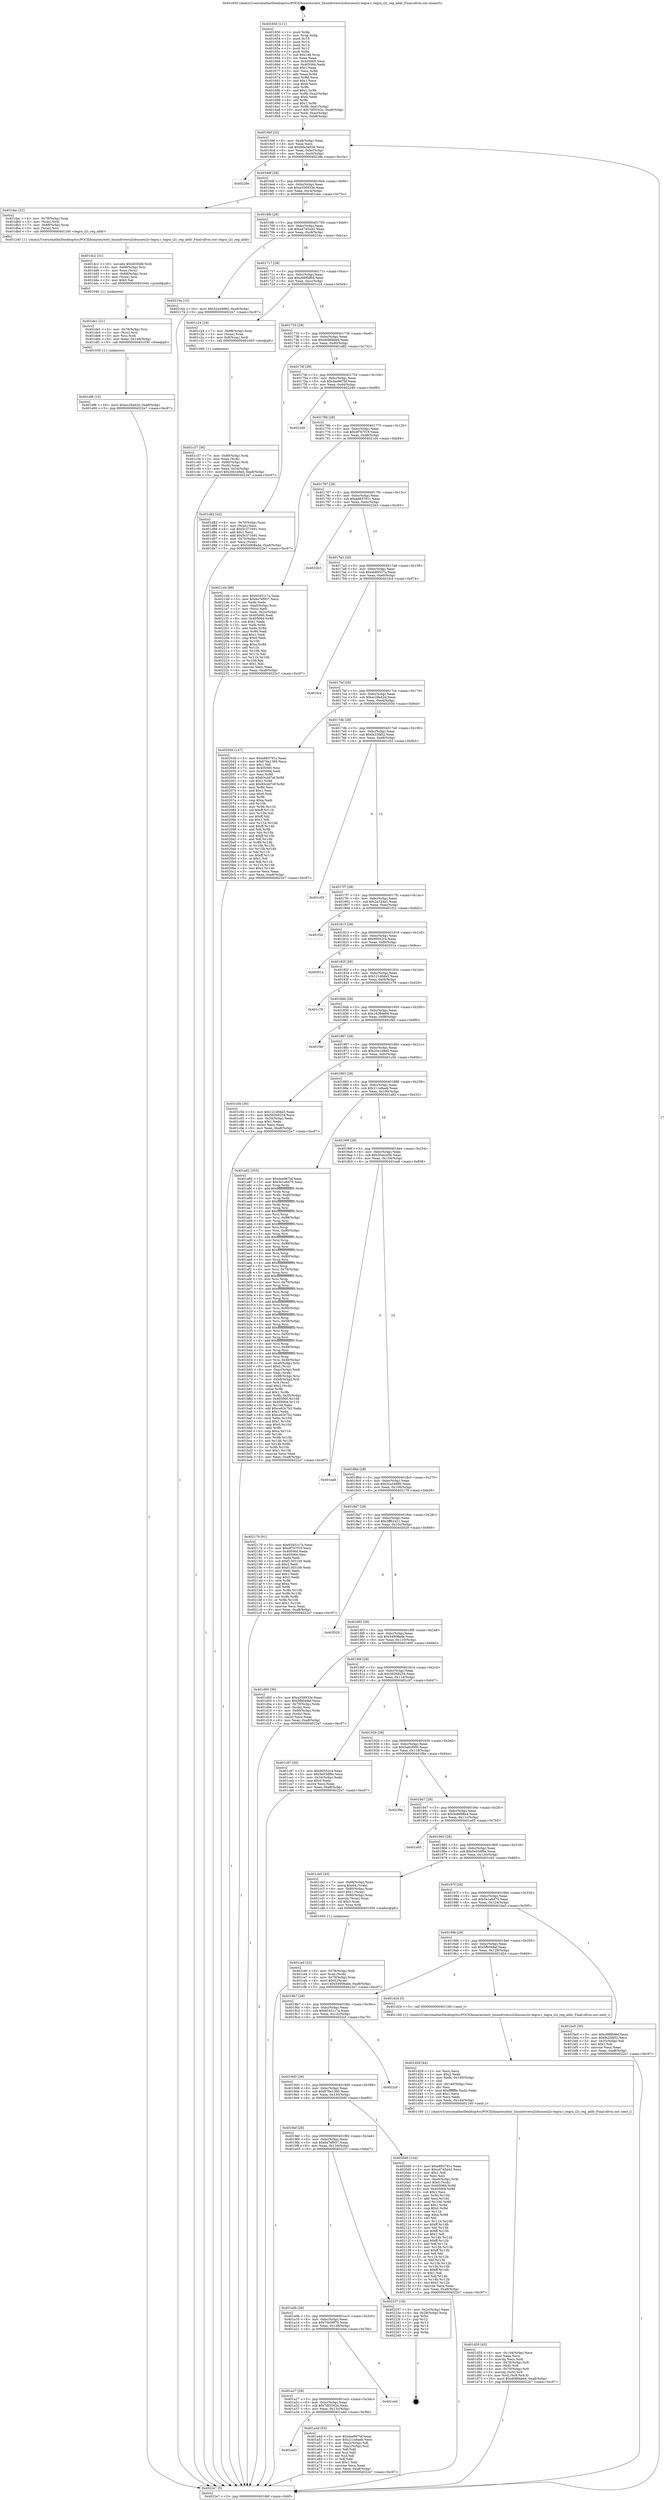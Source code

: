 digraph "0x401650" {
  label = "0x401650 (/mnt/c/Users/mathe/Desktop/tcc/POCII/binaries/extr_linuxdriversi2cbussesi2c-tegra.c_tegra_i2c_reg_addr_Final-ollvm.out::main(0))"
  labelloc = "t"
  node[shape=record]

  Entry [label="",width=0.3,height=0.3,shape=circle,fillcolor=black,style=filled]
  "0x4016bf" [label="{
     0x4016bf [32]\l
     | [instrs]\l
     &nbsp;&nbsp;0x4016bf \<+6\>: mov -0xa8(%rbp),%eax\l
     &nbsp;&nbsp;0x4016c5 \<+2\>: mov %eax,%ecx\l
     &nbsp;&nbsp;0x4016c7 \<+6\>: sub $0x9da3a026,%ecx\l
     &nbsp;&nbsp;0x4016cd \<+6\>: mov %eax,-0xbc(%rbp)\l
     &nbsp;&nbsp;0x4016d3 \<+6\>: mov %ecx,-0xc0(%rbp)\l
     &nbsp;&nbsp;0x4016d9 \<+6\>: je 000000000040228e \<main+0xc3e\>\l
  }"]
  "0x40228e" [label="{
     0x40228e\l
  }", style=dashed]
  "0x4016df" [label="{
     0x4016df [28]\l
     | [instrs]\l
     &nbsp;&nbsp;0x4016df \<+5\>: jmp 00000000004016e4 \<main+0x94\>\l
     &nbsp;&nbsp;0x4016e4 \<+6\>: mov -0xbc(%rbp),%eax\l
     &nbsp;&nbsp;0x4016ea \<+5\>: sub $0xa356933e,%eax\l
     &nbsp;&nbsp;0x4016ef \<+6\>: mov %eax,-0xc4(%rbp)\l
     &nbsp;&nbsp;0x4016f5 \<+6\>: je 0000000000401dac \<main+0x75c\>\l
  }"]
  Exit [label="",width=0.3,height=0.3,shape=circle,fillcolor=black,style=filled,peripheries=2]
  "0x401dac" [label="{
     0x401dac [22]\l
     | [instrs]\l
     &nbsp;&nbsp;0x401dac \<+4\>: mov -0x78(%rbp),%rax\l
     &nbsp;&nbsp;0x401db0 \<+3\>: mov (%rax),%rdi\l
     &nbsp;&nbsp;0x401db3 \<+7\>: mov -0x88(%rbp),%rax\l
     &nbsp;&nbsp;0x401dba \<+3\>: mov (%rax),%rsi\l
     &nbsp;&nbsp;0x401dbd \<+5\>: call 0000000000401240 \<tegra_i2c_reg_addr\>\l
     | [calls]\l
     &nbsp;&nbsp;0x401240 \{1\} (/mnt/c/Users/mathe/Desktop/tcc/POCII/binaries/extr_linuxdriversi2cbussesi2c-tegra.c_tegra_i2c_reg_addr_Final-ollvm.out::tegra_i2c_reg_addr)\l
  }"]
  "0x4016fb" [label="{
     0x4016fb [28]\l
     | [instrs]\l
     &nbsp;&nbsp;0x4016fb \<+5\>: jmp 0000000000401700 \<main+0xb0\>\l
     &nbsp;&nbsp;0x401700 \<+6\>: mov -0xbc(%rbp),%eax\l
     &nbsp;&nbsp;0x401706 \<+5\>: sub $0xa4745a42,%eax\l
     &nbsp;&nbsp;0x40170b \<+6\>: mov %eax,-0xc8(%rbp)\l
     &nbsp;&nbsp;0x401711 \<+6\>: je 000000000040216a \<main+0xb1a\>\l
  }"]
  "0x401df6" [label="{
     0x401df6 [15]\l
     | [instrs]\l
     &nbsp;&nbsp;0x401df6 \<+10\>: movl $0xec29a42d,-0xa8(%rbp)\l
     &nbsp;&nbsp;0x401e00 \<+5\>: jmp 00000000004022e7 \<main+0xc97\>\l
  }"]
  "0x40216a" [label="{
     0x40216a [15]\l
     | [instrs]\l
     &nbsp;&nbsp;0x40216a \<+10\>: movl $0x32a34880,-0xa8(%rbp)\l
     &nbsp;&nbsp;0x402174 \<+5\>: jmp 00000000004022e7 \<main+0xc97\>\l
  }"]
  "0x401717" [label="{
     0x401717 [28]\l
     | [instrs]\l
     &nbsp;&nbsp;0x401717 \<+5\>: jmp 000000000040171c \<main+0xcc\>\l
     &nbsp;&nbsp;0x40171c \<+6\>: mov -0xbc(%rbp),%eax\l
     &nbsp;&nbsp;0x401722 \<+5\>: sub $0xc68f0d6d,%eax\l
     &nbsp;&nbsp;0x401727 \<+6\>: mov %eax,-0xcc(%rbp)\l
     &nbsp;&nbsp;0x40172d \<+6\>: je 0000000000401c24 \<main+0x5d4\>\l
  }"]
  "0x401de1" [label="{
     0x401de1 [21]\l
     | [instrs]\l
     &nbsp;&nbsp;0x401de1 \<+4\>: mov -0x78(%rbp),%rsi\l
     &nbsp;&nbsp;0x401de5 \<+3\>: mov (%rsi),%rsi\l
     &nbsp;&nbsp;0x401de8 \<+3\>: mov %rsi,%rdi\l
     &nbsp;&nbsp;0x401deb \<+6\>: mov %eax,-0x148(%rbp)\l
     &nbsp;&nbsp;0x401df1 \<+5\>: call 0000000000401030 \<free@plt\>\l
     | [calls]\l
     &nbsp;&nbsp;0x401030 \{1\} (unknown)\l
  }"]
  "0x401c24" [label="{
     0x401c24 [19]\l
     | [instrs]\l
     &nbsp;&nbsp;0x401c24 \<+7\>: mov -0x98(%rbp),%rax\l
     &nbsp;&nbsp;0x401c2b \<+3\>: mov (%rax),%rax\l
     &nbsp;&nbsp;0x401c2e \<+4\>: mov 0x8(%rax),%rdi\l
     &nbsp;&nbsp;0x401c32 \<+5\>: call 0000000000401060 \<atoi@plt\>\l
     | [calls]\l
     &nbsp;&nbsp;0x401060 \{1\} (unknown)\l
  }"]
  "0x401733" [label="{
     0x401733 [28]\l
     | [instrs]\l
     &nbsp;&nbsp;0x401733 \<+5\>: jmp 0000000000401738 \<main+0xe8\>\l
     &nbsp;&nbsp;0x401738 \<+6\>: mov -0xbc(%rbp),%eax\l
     &nbsp;&nbsp;0x40173e \<+5\>: sub $0xd086bbb4,%eax\l
     &nbsp;&nbsp;0x401743 \<+6\>: mov %eax,-0xd0(%rbp)\l
     &nbsp;&nbsp;0x401749 \<+6\>: je 0000000000401d82 \<main+0x732\>\l
  }"]
  "0x401dc2" [label="{
     0x401dc2 [31]\l
     | [instrs]\l
     &nbsp;&nbsp;0x401dc2 \<+10\>: movabs $0x4030d6,%rdi\l
     &nbsp;&nbsp;0x401dcc \<+4\>: mov -0x68(%rbp),%rsi\l
     &nbsp;&nbsp;0x401dd0 \<+3\>: mov %rax,(%rsi)\l
     &nbsp;&nbsp;0x401dd3 \<+4\>: mov -0x68(%rbp),%rax\l
     &nbsp;&nbsp;0x401dd7 \<+3\>: mov (%rax),%rsi\l
     &nbsp;&nbsp;0x401dda \<+2\>: mov $0x0,%al\l
     &nbsp;&nbsp;0x401ddc \<+5\>: call 0000000000401040 \<printf@plt\>\l
     | [calls]\l
     &nbsp;&nbsp;0x401040 \{1\} (unknown)\l
  }"]
  "0x401d82" [label="{
     0x401d82 [42]\l
     | [instrs]\l
     &nbsp;&nbsp;0x401d82 \<+4\>: mov -0x70(%rbp),%rax\l
     &nbsp;&nbsp;0x401d86 \<+2\>: mov (%rax),%ecx\l
     &nbsp;&nbsp;0x401d88 \<+6\>: sub $0x5c371691,%ecx\l
     &nbsp;&nbsp;0x401d8e \<+3\>: add $0x1,%ecx\l
     &nbsp;&nbsp;0x401d91 \<+6\>: add $0x5c371691,%ecx\l
     &nbsp;&nbsp;0x401d97 \<+4\>: mov -0x70(%rbp),%rax\l
     &nbsp;&nbsp;0x401d9b \<+2\>: mov %ecx,(%rax)\l
     &nbsp;&nbsp;0x401d9d \<+10\>: movl $0x54908ade,-0xa8(%rbp)\l
     &nbsp;&nbsp;0x401da7 \<+5\>: jmp 00000000004022e7 \<main+0xc97\>\l
  }"]
  "0x40174f" [label="{
     0x40174f [28]\l
     | [instrs]\l
     &nbsp;&nbsp;0x40174f \<+5\>: jmp 0000000000401754 \<main+0x104\>\l
     &nbsp;&nbsp;0x401754 \<+6\>: mov -0xbc(%rbp),%eax\l
     &nbsp;&nbsp;0x40175a \<+5\>: sub $0xdae967bf,%eax\l
     &nbsp;&nbsp;0x40175f \<+6\>: mov %eax,-0xd4(%rbp)\l
     &nbsp;&nbsp;0x401765 \<+6\>: je 0000000000402249 \<main+0xbf9\>\l
  }"]
  "0x401d55" [label="{
     0x401d55 [45]\l
     | [instrs]\l
     &nbsp;&nbsp;0x401d55 \<+6\>: mov -0x144(%rbp),%ecx\l
     &nbsp;&nbsp;0x401d5b \<+3\>: imul %eax,%ecx\l
     &nbsp;&nbsp;0x401d5e \<+3\>: movslq %ecx,%rdi\l
     &nbsp;&nbsp;0x401d61 \<+4\>: mov -0x78(%rbp),%r8\l
     &nbsp;&nbsp;0x401d65 \<+3\>: mov (%r8),%r8\l
     &nbsp;&nbsp;0x401d68 \<+4\>: mov -0x70(%rbp),%r9\l
     &nbsp;&nbsp;0x401d6c \<+3\>: movslq (%r9),%r9\l
     &nbsp;&nbsp;0x401d6f \<+4\>: mov %rdi,(%r8,%r9,8)\l
     &nbsp;&nbsp;0x401d73 \<+10\>: movl $0xd086bbb4,-0xa8(%rbp)\l
     &nbsp;&nbsp;0x401d7d \<+5\>: jmp 00000000004022e7 \<main+0xc97\>\l
  }"]
  "0x402249" [label="{
     0x402249\l
  }", style=dashed]
  "0x40176b" [label="{
     0x40176b [28]\l
     | [instrs]\l
     &nbsp;&nbsp;0x40176b \<+5\>: jmp 0000000000401770 \<main+0x120\>\l
     &nbsp;&nbsp;0x401770 \<+6\>: mov -0xbc(%rbp),%eax\l
     &nbsp;&nbsp;0x401776 \<+5\>: sub $0xdf7b7f19,%eax\l
     &nbsp;&nbsp;0x40177b \<+6\>: mov %eax,-0xd8(%rbp)\l
     &nbsp;&nbsp;0x401781 \<+6\>: je 00000000004021d4 \<main+0xb84\>\l
  }"]
  "0x401d29" [label="{
     0x401d29 [44]\l
     | [instrs]\l
     &nbsp;&nbsp;0x401d29 \<+2\>: xor %ecx,%ecx\l
     &nbsp;&nbsp;0x401d2b \<+5\>: mov $0x2,%edx\l
     &nbsp;&nbsp;0x401d30 \<+6\>: mov %edx,-0x140(%rbp)\l
     &nbsp;&nbsp;0x401d36 \<+1\>: cltd\l
     &nbsp;&nbsp;0x401d37 \<+6\>: mov -0x140(%rbp),%esi\l
     &nbsp;&nbsp;0x401d3d \<+2\>: idiv %esi\l
     &nbsp;&nbsp;0x401d3f \<+6\>: imul $0xfffffffe,%edx,%edx\l
     &nbsp;&nbsp;0x401d45 \<+3\>: sub $0x1,%ecx\l
     &nbsp;&nbsp;0x401d48 \<+2\>: sub %ecx,%edx\l
     &nbsp;&nbsp;0x401d4a \<+6\>: mov %edx,-0x144(%rbp)\l
     &nbsp;&nbsp;0x401d50 \<+5\>: call 0000000000401160 \<next_i\>\l
     | [calls]\l
     &nbsp;&nbsp;0x401160 \{1\} (/mnt/c/Users/mathe/Desktop/tcc/POCII/binaries/extr_linuxdriversi2cbussesi2c-tegra.c_tegra_i2c_reg_addr_Final-ollvm.out::next_i)\l
  }"]
  "0x4021d4" [label="{
     0x4021d4 [99]\l
     | [instrs]\l
     &nbsp;&nbsp;0x4021d4 \<+5\>: mov $0x65451c7a,%eax\l
     &nbsp;&nbsp;0x4021d9 \<+5\>: mov $0x6a7ef937,%ecx\l
     &nbsp;&nbsp;0x4021de \<+2\>: xor %edx,%edx\l
     &nbsp;&nbsp;0x4021e0 \<+7\>: mov -0xa0(%rbp),%rsi\l
     &nbsp;&nbsp;0x4021e7 \<+2\>: mov (%rsi),%edi\l
     &nbsp;&nbsp;0x4021e9 \<+3\>: mov %edi,-0x2c(%rbp)\l
     &nbsp;&nbsp;0x4021ec \<+7\>: mov 0x405060,%edi\l
     &nbsp;&nbsp;0x4021f3 \<+8\>: mov 0x405064,%r8d\l
     &nbsp;&nbsp;0x4021fb \<+3\>: sub $0x1,%edx\l
     &nbsp;&nbsp;0x4021fe \<+3\>: mov %edi,%r9d\l
     &nbsp;&nbsp;0x402201 \<+3\>: add %edx,%r9d\l
     &nbsp;&nbsp;0x402204 \<+4\>: imul %r9d,%edi\l
     &nbsp;&nbsp;0x402208 \<+3\>: and $0x1,%edi\l
     &nbsp;&nbsp;0x40220b \<+3\>: cmp $0x0,%edi\l
     &nbsp;&nbsp;0x40220e \<+4\>: sete %r10b\l
     &nbsp;&nbsp;0x402212 \<+4\>: cmp $0xa,%r8d\l
     &nbsp;&nbsp;0x402216 \<+4\>: setl %r11b\l
     &nbsp;&nbsp;0x40221a \<+3\>: mov %r10b,%bl\l
     &nbsp;&nbsp;0x40221d \<+3\>: and %r11b,%bl\l
     &nbsp;&nbsp;0x402220 \<+3\>: xor %r11b,%r10b\l
     &nbsp;&nbsp;0x402223 \<+3\>: or %r10b,%bl\l
     &nbsp;&nbsp;0x402226 \<+3\>: test $0x1,%bl\l
     &nbsp;&nbsp;0x402229 \<+3\>: cmovne %ecx,%eax\l
     &nbsp;&nbsp;0x40222c \<+6\>: mov %eax,-0xa8(%rbp)\l
     &nbsp;&nbsp;0x402232 \<+5\>: jmp 00000000004022e7 \<main+0xc97\>\l
  }"]
  "0x401787" [label="{
     0x401787 [28]\l
     | [instrs]\l
     &nbsp;&nbsp;0x401787 \<+5\>: jmp 000000000040178c \<main+0x13c\>\l
     &nbsp;&nbsp;0x40178c \<+6\>: mov -0xbc(%rbp),%eax\l
     &nbsp;&nbsp;0x401792 \<+5\>: sub $0xe883791c,%eax\l
     &nbsp;&nbsp;0x401797 \<+6\>: mov %eax,-0xdc(%rbp)\l
     &nbsp;&nbsp;0x40179d \<+6\>: je 00000000004022b3 \<main+0xc63\>\l
  }"]
  "0x401ce0" [label="{
     0x401ce0 [32]\l
     | [instrs]\l
     &nbsp;&nbsp;0x401ce0 \<+4\>: mov -0x78(%rbp),%rdi\l
     &nbsp;&nbsp;0x401ce4 \<+3\>: mov %rax,(%rdi)\l
     &nbsp;&nbsp;0x401ce7 \<+4\>: mov -0x70(%rbp),%rax\l
     &nbsp;&nbsp;0x401ceb \<+6\>: movl $0x0,(%rax)\l
     &nbsp;&nbsp;0x401cf1 \<+10\>: movl $0x54908ade,-0xa8(%rbp)\l
     &nbsp;&nbsp;0x401cfb \<+5\>: jmp 00000000004022e7 \<main+0xc97\>\l
  }"]
  "0x4022b3" [label="{
     0x4022b3\l
  }", style=dashed]
  "0x4017a3" [label="{
     0x4017a3 [28]\l
     | [instrs]\l
     &nbsp;&nbsp;0x4017a3 \<+5\>: jmp 00000000004017a8 \<main+0x158\>\l
     &nbsp;&nbsp;0x4017a8 \<+6\>: mov -0xbc(%rbp),%eax\l
     &nbsp;&nbsp;0x4017ae \<+5\>: sub $0xeb84537a,%eax\l
     &nbsp;&nbsp;0x4017b3 \<+6\>: mov %eax,-0xe0(%rbp)\l
     &nbsp;&nbsp;0x4017b9 \<+6\>: je 0000000000401fc4 \<main+0x974\>\l
  }"]
  "0x401c37" [label="{
     0x401c37 [36]\l
     | [instrs]\l
     &nbsp;&nbsp;0x401c37 \<+7\>: mov -0x90(%rbp),%rdi\l
     &nbsp;&nbsp;0x401c3e \<+2\>: mov %eax,(%rdi)\l
     &nbsp;&nbsp;0x401c40 \<+7\>: mov -0x90(%rbp),%rdi\l
     &nbsp;&nbsp;0x401c47 \<+2\>: mov (%rdi),%eax\l
     &nbsp;&nbsp;0x401c49 \<+3\>: mov %eax,-0x34(%rbp)\l
     &nbsp;&nbsp;0x401c4c \<+10\>: movl $0x20e1e9ed,-0xa8(%rbp)\l
     &nbsp;&nbsp;0x401c56 \<+5\>: jmp 00000000004022e7 \<main+0xc97\>\l
  }"]
  "0x401fc4" [label="{
     0x401fc4\l
  }", style=dashed]
  "0x4017bf" [label="{
     0x4017bf [28]\l
     | [instrs]\l
     &nbsp;&nbsp;0x4017bf \<+5\>: jmp 00000000004017c4 \<main+0x174\>\l
     &nbsp;&nbsp;0x4017c4 \<+6\>: mov -0xbc(%rbp),%eax\l
     &nbsp;&nbsp;0x4017ca \<+5\>: sub $0xec29a42d,%eax\l
     &nbsp;&nbsp;0x4017cf \<+6\>: mov %eax,-0xe4(%rbp)\l
     &nbsp;&nbsp;0x4017d5 \<+6\>: je 000000000040203d \<main+0x9ed\>\l
  }"]
  "0x401650" [label="{
     0x401650 [111]\l
     | [instrs]\l
     &nbsp;&nbsp;0x401650 \<+1\>: push %rbp\l
     &nbsp;&nbsp;0x401651 \<+3\>: mov %rsp,%rbp\l
     &nbsp;&nbsp;0x401654 \<+2\>: push %r15\l
     &nbsp;&nbsp;0x401656 \<+2\>: push %r14\l
     &nbsp;&nbsp;0x401658 \<+2\>: push %r13\l
     &nbsp;&nbsp;0x40165a \<+2\>: push %r12\l
     &nbsp;&nbsp;0x40165c \<+1\>: push %rbx\l
     &nbsp;&nbsp;0x40165d \<+7\>: sub $0x148,%rsp\l
     &nbsp;&nbsp;0x401664 \<+2\>: xor %eax,%eax\l
     &nbsp;&nbsp;0x401666 \<+7\>: mov 0x405060,%ecx\l
     &nbsp;&nbsp;0x40166d \<+7\>: mov 0x405064,%edx\l
     &nbsp;&nbsp;0x401674 \<+3\>: sub $0x1,%eax\l
     &nbsp;&nbsp;0x401677 \<+3\>: mov %ecx,%r8d\l
     &nbsp;&nbsp;0x40167a \<+3\>: add %eax,%r8d\l
     &nbsp;&nbsp;0x40167d \<+4\>: imul %r8d,%ecx\l
     &nbsp;&nbsp;0x401681 \<+3\>: and $0x1,%ecx\l
     &nbsp;&nbsp;0x401684 \<+3\>: cmp $0x0,%ecx\l
     &nbsp;&nbsp;0x401687 \<+4\>: sete %r9b\l
     &nbsp;&nbsp;0x40168b \<+4\>: and $0x1,%r9b\l
     &nbsp;&nbsp;0x40168f \<+7\>: mov %r9b,-0xa2(%rbp)\l
     &nbsp;&nbsp;0x401696 \<+3\>: cmp $0xa,%edx\l
     &nbsp;&nbsp;0x401699 \<+4\>: setl %r9b\l
     &nbsp;&nbsp;0x40169d \<+4\>: and $0x1,%r9b\l
     &nbsp;&nbsp;0x4016a1 \<+7\>: mov %r9b,-0xa1(%rbp)\l
     &nbsp;&nbsp;0x4016a8 \<+10\>: movl $0x7df3542e,-0xa8(%rbp)\l
     &nbsp;&nbsp;0x4016b2 \<+6\>: mov %edi,-0xac(%rbp)\l
     &nbsp;&nbsp;0x4016b8 \<+7\>: mov %rsi,-0xb8(%rbp)\l
  }"]
  "0x40203d" [label="{
     0x40203d [147]\l
     | [instrs]\l
     &nbsp;&nbsp;0x40203d \<+5\>: mov $0xe883791c,%eax\l
     &nbsp;&nbsp;0x402042 \<+5\>: mov $0x676e1360,%ecx\l
     &nbsp;&nbsp;0x402047 \<+2\>: mov $0x1,%dl\l
     &nbsp;&nbsp;0x402049 \<+7\>: mov 0x405060,%esi\l
     &nbsp;&nbsp;0x402050 \<+7\>: mov 0x405064,%edi\l
     &nbsp;&nbsp;0x402057 \<+3\>: mov %esi,%r8d\l
     &nbsp;&nbsp;0x40205a \<+7\>: sub $0x83cdd7ef,%r8d\l
     &nbsp;&nbsp;0x402061 \<+4\>: sub $0x1,%r8d\l
     &nbsp;&nbsp;0x402065 \<+7\>: add $0x83cdd7ef,%r8d\l
     &nbsp;&nbsp;0x40206c \<+4\>: imul %r8d,%esi\l
     &nbsp;&nbsp;0x402070 \<+3\>: and $0x1,%esi\l
     &nbsp;&nbsp;0x402073 \<+3\>: cmp $0x0,%esi\l
     &nbsp;&nbsp;0x402076 \<+4\>: sete %r9b\l
     &nbsp;&nbsp;0x40207a \<+3\>: cmp $0xa,%edi\l
     &nbsp;&nbsp;0x40207d \<+4\>: setl %r10b\l
     &nbsp;&nbsp;0x402081 \<+3\>: mov %r9b,%r11b\l
     &nbsp;&nbsp;0x402084 \<+4\>: xor $0xff,%r11b\l
     &nbsp;&nbsp;0x402088 \<+3\>: mov %r10b,%bl\l
     &nbsp;&nbsp;0x40208b \<+3\>: xor $0xff,%bl\l
     &nbsp;&nbsp;0x40208e \<+3\>: xor $0x1,%dl\l
     &nbsp;&nbsp;0x402091 \<+3\>: mov %r11b,%r14b\l
     &nbsp;&nbsp;0x402094 \<+4\>: and $0xff,%r14b\l
     &nbsp;&nbsp;0x402098 \<+3\>: and %dl,%r9b\l
     &nbsp;&nbsp;0x40209b \<+3\>: mov %bl,%r15b\l
     &nbsp;&nbsp;0x40209e \<+4\>: and $0xff,%r15b\l
     &nbsp;&nbsp;0x4020a2 \<+3\>: and %dl,%r10b\l
     &nbsp;&nbsp;0x4020a5 \<+3\>: or %r9b,%r14b\l
     &nbsp;&nbsp;0x4020a8 \<+3\>: or %r10b,%r15b\l
     &nbsp;&nbsp;0x4020ab \<+3\>: xor %r15b,%r14b\l
     &nbsp;&nbsp;0x4020ae \<+3\>: or %bl,%r11b\l
     &nbsp;&nbsp;0x4020b1 \<+4\>: xor $0xff,%r11b\l
     &nbsp;&nbsp;0x4020b5 \<+3\>: or $0x1,%dl\l
     &nbsp;&nbsp;0x4020b8 \<+3\>: and %dl,%r11b\l
     &nbsp;&nbsp;0x4020bb \<+3\>: or %r11b,%r14b\l
     &nbsp;&nbsp;0x4020be \<+4\>: test $0x1,%r14b\l
     &nbsp;&nbsp;0x4020c2 \<+3\>: cmovne %ecx,%eax\l
     &nbsp;&nbsp;0x4020c5 \<+6\>: mov %eax,-0xa8(%rbp)\l
     &nbsp;&nbsp;0x4020cb \<+5\>: jmp 00000000004022e7 \<main+0xc97\>\l
  }"]
  "0x4017db" [label="{
     0x4017db [28]\l
     | [instrs]\l
     &nbsp;&nbsp;0x4017db \<+5\>: jmp 00000000004017e0 \<main+0x190\>\l
     &nbsp;&nbsp;0x4017e0 \<+6\>: mov -0xbc(%rbp),%eax\l
     &nbsp;&nbsp;0x4017e6 \<+5\>: sub $0xfe23fa52,%eax\l
     &nbsp;&nbsp;0x4017eb \<+6\>: mov %eax,-0xe8(%rbp)\l
     &nbsp;&nbsp;0x4017f1 \<+6\>: je 0000000000401c03 \<main+0x5b3\>\l
  }"]
  "0x4022e7" [label="{
     0x4022e7 [5]\l
     | [instrs]\l
     &nbsp;&nbsp;0x4022e7 \<+5\>: jmp 00000000004016bf \<main+0x6f\>\l
  }"]
  "0x401c03" [label="{
     0x401c03\l
  }", style=dashed]
  "0x4017f7" [label="{
     0x4017f7 [28]\l
     | [instrs]\l
     &nbsp;&nbsp;0x4017f7 \<+5\>: jmp 00000000004017fc \<main+0x1ac\>\l
     &nbsp;&nbsp;0x4017fc \<+6\>: mov -0xbc(%rbp),%eax\l
     &nbsp;&nbsp;0x401802 \<+5\>: sub $0x2a124a1,%eax\l
     &nbsp;&nbsp;0x401807 \<+6\>: mov %eax,-0xec(%rbp)\l
     &nbsp;&nbsp;0x40180d \<+6\>: je 0000000000401f22 \<main+0x8d2\>\l
  }"]
  "0x401a43" [label="{
     0x401a43\l
  }", style=dashed]
  "0x401f22" [label="{
     0x401f22\l
  }", style=dashed]
  "0x401813" [label="{
     0x401813 [28]\l
     | [instrs]\l
     &nbsp;&nbsp;0x401813 \<+5\>: jmp 0000000000401818 \<main+0x1c8\>\l
     &nbsp;&nbsp;0x401818 \<+6\>: mov -0xbc(%rbp),%eax\l
     &nbsp;&nbsp;0x40181e \<+5\>: sub $0x90552c4,%eax\l
     &nbsp;&nbsp;0x401823 \<+6\>: mov %eax,-0xf0(%rbp)\l
     &nbsp;&nbsp;0x401829 \<+6\>: je 000000000040201a \<main+0x9ca\>\l
  }"]
  "0x401a4d" [label="{
     0x401a4d [53]\l
     | [instrs]\l
     &nbsp;&nbsp;0x401a4d \<+5\>: mov $0xdae967bf,%eax\l
     &nbsp;&nbsp;0x401a52 \<+5\>: mov $0x211e8aeb,%ecx\l
     &nbsp;&nbsp;0x401a57 \<+6\>: mov -0xa2(%rbp),%dl\l
     &nbsp;&nbsp;0x401a5d \<+7\>: mov -0xa1(%rbp),%sil\l
     &nbsp;&nbsp;0x401a64 \<+3\>: mov %dl,%dil\l
     &nbsp;&nbsp;0x401a67 \<+3\>: and %sil,%dil\l
     &nbsp;&nbsp;0x401a6a \<+3\>: xor %sil,%dl\l
     &nbsp;&nbsp;0x401a6d \<+3\>: or %dl,%dil\l
     &nbsp;&nbsp;0x401a70 \<+4\>: test $0x1,%dil\l
     &nbsp;&nbsp;0x401a74 \<+3\>: cmovne %ecx,%eax\l
     &nbsp;&nbsp;0x401a77 \<+6\>: mov %eax,-0xa8(%rbp)\l
     &nbsp;&nbsp;0x401a7d \<+5\>: jmp 00000000004022e7 \<main+0xc97\>\l
  }"]
  "0x40201a" [label="{
     0x40201a\l
  }", style=dashed]
  "0x40182f" [label="{
     0x40182f [28]\l
     | [instrs]\l
     &nbsp;&nbsp;0x40182f \<+5\>: jmp 0000000000401834 \<main+0x1e4\>\l
     &nbsp;&nbsp;0x401834 \<+6\>: mov -0xbc(%rbp),%eax\l
     &nbsp;&nbsp;0x40183a \<+5\>: sub $0x121d0da5,%eax\l
     &nbsp;&nbsp;0x40183f \<+6\>: mov %eax,-0xf4(%rbp)\l
     &nbsp;&nbsp;0x401845 \<+6\>: je 0000000000401c79 \<main+0x629\>\l
  }"]
  "0x401a27" [label="{
     0x401a27 [28]\l
     | [instrs]\l
     &nbsp;&nbsp;0x401a27 \<+5\>: jmp 0000000000401a2c \<main+0x3dc\>\l
     &nbsp;&nbsp;0x401a2c \<+6\>: mov -0xbc(%rbp),%eax\l
     &nbsp;&nbsp;0x401a32 \<+5\>: sub $0x7df3542e,%eax\l
     &nbsp;&nbsp;0x401a37 \<+6\>: mov %eax,-0x13c(%rbp)\l
     &nbsp;&nbsp;0x401a3d \<+6\>: je 0000000000401a4d \<main+0x3fd\>\l
  }"]
  "0x401c79" [label="{
     0x401c79\l
  }", style=dashed]
  "0x40184b" [label="{
     0x40184b [28]\l
     | [instrs]\l
     &nbsp;&nbsp;0x40184b \<+5\>: jmp 0000000000401850 \<main+0x200\>\l
     &nbsp;&nbsp;0x401850 \<+6\>: mov -0xbc(%rbp),%eax\l
     &nbsp;&nbsp;0x401856 \<+5\>: sub $0x1628de8d,%eax\l
     &nbsp;&nbsp;0x40185b \<+6\>: mov %eax,-0xf8(%rbp)\l
     &nbsp;&nbsp;0x401861 \<+6\>: je 0000000000401f40 \<main+0x8f0\>\l
  }"]
  "0x401e4d" [label="{
     0x401e4d\l
  }", style=dashed]
  "0x401f40" [label="{
     0x401f40\l
  }", style=dashed]
  "0x401867" [label="{
     0x401867 [28]\l
     | [instrs]\l
     &nbsp;&nbsp;0x401867 \<+5\>: jmp 000000000040186c \<main+0x21c\>\l
     &nbsp;&nbsp;0x40186c \<+6\>: mov -0xbc(%rbp),%eax\l
     &nbsp;&nbsp;0x401872 \<+5\>: sub $0x20e1e9ed,%eax\l
     &nbsp;&nbsp;0x401877 \<+6\>: mov %eax,-0xfc(%rbp)\l
     &nbsp;&nbsp;0x40187d \<+6\>: je 0000000000401c5b \<main+0x60b\>\l
  }"]
  "0x401a0b" [label="{
     0x401a0b [28]\l
     | [instrs]\l
     &nbsp;&nbsp;0x401a0b \<+5\>: jmp 0000000000401a10 \<main+0x3c0\>\l
     &nbsp;&nbsp;0x401a10 \<+6\>: mov -0xbc(%rbp),%eax\l
     &nbsp;&nbsp;0x401a16 \<+5\>: sub $0x70e58f70,%eax\l
     &nbsp;&nbsp;0x401a1b \<+6\>: mov %eax,-0x138(%rbp)\l
     &nbsp;&nbsp;0x401a21 \<+6\>: je 0000000000401e4d \<main+0x7fd\>\l
  }"]
  "0x401c5b" [label="{
     0x401c5b [30]\l
     | [instrs]\l
     &nbsp;&nbsp;0x401c5b \<+5\>: mov $0x121d0da5,%eax\l
     &nbsp;&nbsp;0x401c60 \<+5\>: mov $0x56269234,%ecx\l
     &nbsp;&nbsp;0x401c65 \<+3\>: mov -0x34(%rbp),%edx\l
     &nbsp;&nbsp;0x401c68 \<+3\>: cmp $0x1,%edx\l
     &nbsp;&nbsp;0x401c6b \<+3\>: cmovl %ecx,%eax\l
     &nbsp;&nbsp;0x401c6e \<+6\>: mov %eax,-0xa8(%rbp)\l
     &nbsp;&nbsp;0x401c74 \<+5\>: jmp 00000000004022e7 \<main+0xc97\>\l
  }"]
  "0x401883" [label="{
     0x401883 [28]\l
     | [instrs]\l
     &nbsp;&nbsp;0x401883 \<+5\>: jmp 0000000000401888 \<main+0x238\>\l
     &nbsp;&nbsp;0x401888 \<+6\>: mov -0xbc(%rbp),%eax\l
     &nbsp;&nbsp;0x40188e \<+5\>: sub $0x211e8aeb,%eax\l
     &nbsp;&nbsp;0x401893 \<+6\>: mov %eax,-0x100(%rbp)\l
     &nbsp;&nbsp;0x401899 \<+6\>: je 0000000000401a82 \<main+0x432\>\l
  }"]
  "0x402237" [label="{
     0x402237 [18]\l
     | [instrs]\l
     &nbsp;&nbsp;0x402237 \<+3\>: mov -0x2c(%rbp),%eax\l
     &nbsp;&nbsp;0x40223a \<+4\>: lea -0x28(%rbp),%rsp\l
     &nbsp;&nbsp;0x40223e \<+1\>: pop %rbx\l
     &nbsp;&nbsp;0x40223f \<+2\>: pop %r12\l
     &nbsp;&nbsp;0x402241 \<+2\>: pop %r13\l
     &nbsp;&nbsp;0x402243 \<+2\>: pop %r14\l
     &nbsp;&nbsp;0x402245 \<+2\>: pop %r15\l
     &nbsp;&nbsp;0x402247 \<+1\>: pop %rbp\l
     &nbsp;&nbsp;0x402248 \<+1\>: ret\l
  }"]
  "0x401a82" [label="{
     0x401a82 [355]\l
     | [instrs]\l
     &nbsp;&nbsp;0x401a82 \<+5\>: mov $0xdae967bf,%eax\l
     &nbsp;&nbsp;0x401a87 \<+5\>: mov $0x5e1a6d70,%ecx\l
     &nbsp;&nbsp;0x401a8c \<+3\>: mov %rsp,%rdx\l
     &nbsp;&nbsp;0x401a8f \<+4\>: add $0xfffffffffffffff0,%rdx\l
     &nbsp;&nbsp;0x401a93 \<+3\>: mov %rdx,%rsp\l
     &nbsp;&nbsp;0x401a96 \<+7\>: mov %rdx,-0xa0(%rbp)\l
     &nbsp;&nbsp;0x401a9d \<+3\>: mov %rsp,%rdx\l
     &nbsp;&nbsp;0x401aa0 \<+4\>: add $0xfffffffffffffff0,%rdx\l
     &nbsp;&nbsp;0x401aa4 \<+3\>: mov %rdx,%rsp\l
     &nbsp;&nbsp;0x401aa7 \<+3\>: mov %rsp,%rsi\l
     &nbsp;&nbsp;0x401aaa \<+4\>: add $0xfffffffffffffff0,%rsi\l
     &nbsp;&nbsp;0x401aae \<+3\>: mov %rsi,%rsp\l
     &nbsp;&nbsp;0x401ab1 \<+7\>: mov %rsi,-0x98(%rbp)\l
     &nbsp;&nbsp;0x401ab8 \<+3\>: mov %rsp,%rsi\l
     &nbsp;&nbsp;0x401abb \<+4\>: add $0xfffffffffffffff0,%rsi\l
     &nbsp;&nbsp;0x401abf \<+3\>: mov %rsi,%rsp\l
     &nbsp;&nbsp;0x401ac2 \<+7\>: mov %rsi,-0x90(%rbp)\l
     &nbsp;&nbsp;0x401ac9 \<+3\>: mov %rsp,%rsi\l
     &nbsp;&nbsp;0x401acc \<+4\>: add $0xfffffffffffffff0,%rsi\l
     &nbsp;&nbsp;0x401ad0 \<+3\>: mov %rsi,%rsp\l
     &nbsp;&nbsp;0x401ad3 \<+7\>: mov %rsi,-0x88(%rbp)\l
     &nbsp;&nbsp;0x401ada \<+3\>: mov %rsp,%rsi\l
     &nbsp;&nbsp;0x401add \<+4\>: add $0xfffffffffffffff0,%rsi\l
     &nbsp;&nbsp;0x401ae1 \<+3\>: mov %rsi,%rsp\l
     &nbsp;&nbsp;0x401ae4 \<+4\>: mov %rsi,-0x80(%rbp)\l
     &nbsp;&nbsp;0x401ae8 \<+3\>: mov %rsp,%rsi\l
     &nbsp;&nbsp;0x401aeb \<+4\>: add $0xfffffffffffffff0,%rsi\l
     &nbsp;&nbsp;0x401aef \<+3\>: mov %rsi,%rsp\l
     &nbsp;&nbsp;0x401af2 \<+4\>: mov %rsi,-0x78(%rbp)\l
     &nbsp;&nbsp;0x401af6 \<+3\>: mov %rsp,%rsi\l
     &nbsp;&nbsp;0x401af9 \<+4\>: add $0xfffffffffffffff0,%rsi\l
     &nbsp;&nbsp;0x401afd \<+3\>: mov %rsi,%rsp\l
     &nbsp;&nbsp;0x401b00 \<+4\>: mov %rsi,-0x70(%rbp)\l
     &nbsp;&nbsp;0x401b04 \<+3\>: mov %rsp,%rsi\l
     &nbsp;&nbsp;0x401b07 \<+4\>: add $0xfffffffffffffff0,%rsi\l
     &nbsp;&nbsp;0x401b0b \<+3\>: mov %rsi,%rsp\l
     &nbsp;&nbsp;0x401b0e \<+4\>: mov %rsi,-0x68(%rbp)\l
     &nbsp;&nbsp;0x401b12 \<+3\>: mov %rsp,%rsi\l
     &nbsp;&nbsp;0x401b15 \<+4\>: add $0xfffffffffffffff0,%rsi\l
     &nbsp;&nbsp;0x401b19 \<+3\>: mov %rsi,%rsp\l
     &nbsp;&nbsp;0x401b1c \<+4\>: mov %rsi,-0x60(%rbp)\l
     &nbsp;&nbsp;0x401b20 \<+3\>: mov %rsp,%rsi\l
     &nbsp;&nbsp;0x401b23 \<+4\>: add $0xfffffffffffffff0,%rsi\l
     &nbsp;&nbsp;0x401b27 \<+3\>: mov %rsi,%rsp\l
     &nbsp;&nbsp;0x401b2a \<+4\>: mov %rsi,-0x58(%rbp)\l
     &nbsp;&nbsp;0x401b2e \<+3\>: mov %rsp,%rsi\l
     &nbsp;&nbsp;0x401b31 \<+4\>: add $0xfffffffffffffff0,%rsi\l
     &nbsp;&nbsp;0x401b35 \<+3\>: mov %rsi,%rsp\l
     &nbsp;&nbsp;0x401b38 \<+4\>: mov %rsi,-0x50(%rbp)\l
     &nbsp;&nbsp;0x401b3c \<+3\>: mov %rsp,%rsi\l
     &nbsp;&nbsp;0x401b3f \<+4\>: add $0xfffffffffffffff0,%rsi\l
     &nbsp;&nbsp;0x401b43 \<+3\>: mov %rsi,%rsp\l
     &nbsp;&nbsp;0x401b46 \<+4\>: mov %rsi,-0x48(%rbp)\l
     &nbsp;&nbsp;0x401b4a \<+3\>: mov %rsp,%rsi\l
     &nbsp;&nbsp;0x401b4d \<+4\>: add $0xfffffffffffffff0,%rsi\l
     &nbsp;&nbsp;0x401b51 \<+3\>: mov %rsi,%rsp\l
     &nbsp;&nbsp;0x401b54 \<+4\>: mov %rsi,-0x40(%rbp)\l
     &nbsp;&nbsp;0x401b58 \<+7\>: mov -0xa0(%rbp),%rsi\l
     &nbsp;&nbsp;0x401b5f \<+6\>: movl $0x0,(%rsi)\l
     &nbsp;&nbsp;0x401b65 \<+6\>: mov -0xac(%rbp),%edi\l
     &nbsp;&nbsp;0x401b6b \<+2\>: mov %edi,(%rdx)\l
     &nbsp;&nbsp;0x401b6d \<+7\>: mov -0x98(%rbp),%rsi\l
     &nbsp;&nbsp;0x401b74 \<+7\>: mov -0xb8(%rbp),%r8\l
     &nbsp;&nbsp;0x401b7b \<+3\>: mov %r8,(%rsi)\l
     &nbsp;&nbsp;0x401b7e \<+3\>: cmpl $0x2,(%rdx)\l
     &nbsp;&nbsp;0x401b81 \<+4\>: setne %r9b\l
     &nbsp;&nbsp;0x401b85 \<+4\>: and $0x1,%r9b\l
     &nbsp;&nbsp;0x401b89 \<+4\>: mov %r9b,-0x35(%rbp)\l
     &nbsp;&nbsp;0x401b8d \<+8\>: mov 0x405060,%r10d\l
     &nbsp;&nbsp;0x401b95 \<+8\>: mov 0x405064,%r11d\l
     &nbsp;&nbsp;0x401b9d \<+3\>: mov %r10d,%ebx\l
     &nbsp;&nbsp;0x401ba0 \<+6\>: add $0xce63c7b2,%ebx\l
     &nbsp;&nbsp;0x401ba6 \<+3\>: sub $0x1,%ebx\l
     &nbsp;&nbsp;0x401ba9 \<+6\>: sub $0xce63c7b2,%ebx\l
     &nbsp;&nbsp;0x401baf \<+4\>: imul %ebx,%r10d\l
     &nbsp;&nbsp;0x401bb3 \<+4\>: and $0x1,%r10d\l
     &nbsp;&nbsp;0x401bb7 \<+4\>: cmp $0x0,%r10d\l
     &nbsp;&nbsp;0x401bbb \<+4\>: sete %r9b\l
     &nbsp;&nbsp;0x401bbf \<+4\>: cmp $0xa,%r11d\l
     &nbsp;&nbsp;0x401bc3 \<+4\>: setl %r14b\l
     &nbsp;&nbsp;0x401bc7 \<+3\>: mov %r9b,%r15b\l
     &nbsp;&nbsp;0x401bca \<+3\>: and %r14b,%r15b\l
     &nbsp;&nbsp;0x401bcd \<+3\>: xor %r14b,%r9b\l
     &nbsp;&nbsp;0x401bd0 \<+3\>: or %r9b,%r15b\l
     &nbsp;&nbsp;0x401bd3 \<+4\>: test $0x1,%r15b\l
     &nbsp;&nbsp;0x401bd7 \<+3\>: cmovne %ecx,%eax\l
     &nbsp;&nbsp;0x401bda \<+6\>: mov %eax,-0xa8(%rbp)\l
     &nbsp;&nbsp;0x401be0 \<+5\>: jmp 00000000004022e7 \<main+0xc97\>\l
  }"]
  "0x40189f" [label="{
     0x40189f [28]\l
     | [instrs]\l
     &nbsp;&nbsp;0x40189f \<+5\>: jmp 00000000004018a4 \<main+0x254\>\l
     &nbsp;&nbsp;0x4018a4 \<+6\>: mov -0xbc(%rbp),%eax\l
     &nbsp;&nbsp;0x4018aa \<+5\>: sub $0x30acce5b,%eax\l
     &nbsp;&nbsp;0x4018af \<+6\>: mov %eax,-0x104(%rbp)\l
     &nbsp;&nbsp;0x4018b5 \<+6\>: je 0000000000401ea8 \<main+0x858\>\l
  }"]
  "0x4019ef" [label="{
     0x4019ef [28]\l
     | [instrs]\l
     &nbsp;&nbsp;0x4019ef \<+5\>: jmp 00000000004019f4 \<main+0x3a4\>\l
     &nbsp;&nbsp;0x4019f4 \<+6\>: mov -0xbc(%rbp),%eax\l
     &nbsp;&nbsp;0x4019fa \<+5\>: sub $0x6a7ef937,%eax\l
     &nbsp;&nbsp;0x4019ff \<+6\>: mov %eax,-0x134(%rbp)\l
     &nbsp;&nbsp;0x401a05 \<+6\>: je 0000000000402237 \<main+0xbe7\>\l
  }"]
  "0x401ea8" [label="{
     0x401ea8\l
  }", style=dashed]
  "0x4018bb" [label="{
     0x4018bb [28]\l
     | [instrs]\l
     &nbsp;&nbsp;0x4018bb \<+5\>: jmp 00000000004018c0 \<main+0x270\>\l
     &nbsp;&nbsp;0x4018c0 \<+6\>: mov -0xbc(%rbp),%eax\l
     &nbsp;&nbsp;0x4018c6 \<+5\>: sub $0x32a34880,%eax\l
     &nbsp;&nbsp;0x4018cb \<+6\>: mov %eax,-0x108(%rbp)\l
     &nbsp;&nbsp;0x4018d1 \<+6\>: je 0000000000402179 \<main+0xb29\>\l
  }"]
  "0x4020d0" [label="{
     0x4020d0 [154]\l
     | [instrs]\l
     &nbsp;&nbsp;0x4020d0 \<+5\>: mov $0xe883791c,%eax\l
     &nbsp;&nbsp;0x4020d5 \<+5\>: mov $0xa4745a42,%ecx\l
     &nbsp;&nbsp;0x4020da \<+2\>: mov $0x1,%dl\l
     &nbsp;&nbsp;0x4020dc \<+2\>: xor %esi,%esi\l
     &nbsp;&nbsp;0x4020de \<+7\>: mov -0xa0(%rbp),%rdi\l
     &nbsp;&nbsp;0x4020e5 \<+6\>: movl $0x0,(%rdi)\l
     &nbsp;&nbsp;0x4020eb \<+8\>: mov 0x405060,%r8d\l
     &nbsp;&nbsp;0x4020f3 \<+8\>: mov 0x405064,%r9d\l
     &nbsp;&nbsp;0x4020fb \<+3\>: sub $0x1,%esi\l
     &nbsp;&nbsp;0x4020fe \<+3\>: mov %r8d,%r10d\l
     &nbsp;&nbsp;0x402101 \<+3\>: add %esi,%r10d\l
     &nbsp;&nbsp;0x402104 \<+4\>: imul %r10d,%r8d\l
     &nbsp;&nbsp;0x402108 \<+4\>: and $0x1,%r8d\l
     &nbsp;&nbsp;0x40210c \<+4\>: cmp $0x0,%r8d\l
     &nbsp;&nbsp;0x402110 \<+4\>: sete %r11b\l
     &nbsp;&nbsp;0x402114 \<+4\>: cmp $0xa,%r9d\l
     &nbsp;&nbsp;0x402118 \<+3\>: setl %bl\l
     &nbsp;&nbsp;0x40211b \<+3\>: mov %r11b,%r14b\l
     &nbsp;&nbsp;0x40211e \<+4\>: xor $0xff,%r14b\l
     &nbsp;&nbsp;0x402122 \<+3\>: mov %bl,%r15b\l
     &nbsp;&nbsp;0x402125 \<+4\>: xor $0xff,%r15b\l
     &nbsp;&nbsp;0x402129 \<+3\>: xor $0x1,%dl\l
     &nbsp;&nbsp;0x40212c \<+3\>: mov %r14b,%r12b\l
     &nbsp;&nbsp;0x40212f \<+4\>: and $0xff,%r12b\l
     &nbsp;&nbsp;0x402133 \<+3\>: and %dl,%r11b\l
     &nbsp;&nbsp;0x402136 \<+3\>: mov %r15b,%r13b\l
     &nbsp;&nbsp;0x402139 \<+4\>: and $0xff,%r13b\l
     &nbsp;&nbsp;0x40213d \<+2\>: and %dl,%bl\l
     &nbsp;&nbsp;0x40213f \<+3\>: or %r11b,%r12b\l
     &nbsp;&nbsp;0x402142 \<+3\>: or %bl,%r13b\l
     &nbsp;&nbsp;0x402145 \<+3\>: xor %r13b,%r12b\l
     &nbsp;&nbsp;0x402148 \<+3\>: or %r15b,%r14b\l
     &nbsp;&nbsp;0x40214b \<+4\>: xor $0xff,%r14b\l
     &nbsp;&nbsp;0x40214f \<+3\>: or $0x1,%dl\l
     &nbsp;&nbsp;0x402152 \<+3\>: and %dl,%r14b\l
     &nbsp;&nbsp;0x402155 \<+3\>: or %r14b,%r12b\l
     &nbsp;&nbsp;0x402158 \<+4\>: test $0x1,%r12b\l
     &nbsp;&nbsp;0x40215c \<+3\>: cmovne %ecx,%eax\l
     &nbsp;&nbsp;0x40215f \<+6\>: mov %eax,-0xa8(%rbp)\l
     &nbsp;&nbsp;0x402165 \<+5\>: jmp 00000000004022e7 \<main+0xc97\>\l
  }"]
  "0x402179" [label="{
     0x402179 [91]\l
     | [instrs]\l
     &nbsp;&nbsp;0x402179 \<+5\>: mov $0x65451c7a,%eax\l
     &nbsp;&nbsp;0x40217e \<+5\>: mov $0xdf7b7f19,%ecx\l
     &nbsp;&nbsp;0x402183 \<+7\>: mov 0x405060,%edx\l
     &nbsp;&nbsp;0x40218a \<+7\>: mov 0x405064,%esi\l
     &nbsp;&nbsp;0x402191 \<+2\>: mov %edx,%edi\l
     &nbsp;&nbsp;0x402193 \<+6\>: sub $0xf13031b9,%edi\l
     &nbsp;&nbsp;0x402199 \<+3\>: sub $0x1,%edi\l
     &nbsp;&nbsp;0x40219c \<+6\>: add $0xf13031b9,%edi\l
     &nbsp;&nbsp;0x4021a2 \<+3\>: imul %edi,%edx\l
     &nbsp;&nbsp;0x4021a5 \<+3\>: and $0x1,%edx\l
     &nbsp;&nbsp;0x4021a8 \<+3\>: cmp $0x0,%edx\l
     &nbsp;&nbsp;0x4021ab \<+4\>: sete %r8b\l
     &nbsp;&nbsp;0x4021af \<+3\>: cmp $0xa,%esi\l
     &nbsp;&nbsp;0x4021b2 \<+4\>: setl %r9b\l
     &nbsp;&nbsp;0x4021b6 \<+3\>: mov %r8b,%r10b\l
     &nbsp;&nbsp;0x4021b9 \<+3\>: and %r9b,%r10b\l
     &nbsp;&nbsp;0x4021bc \<+3\>: xor %r9b,%r8b\l
     &nbsp;&nbsp;0x4021bf \<+3\>: or %r8b,%r10b\l
     &nbsp;&nbsp;0x4021c2 \<+4\>: test $0x1,%r10b\l
     &nbsp;&nbsp;0x4021c6 \<+3\>: cmovne %ecx,%eax\l
     &nbsp;&nbsp;0x4021c9 \<+6\>: mov %eax,-0xa8(%rbp)\l
     &nbsp;&nbsp;0x4021cf \<+5\>: jmp 00000000004022e7 \<main+0xc97\>\l
  }"]
  "0x4018d7" [label="{
     0x4018d7 [28]\l
     | [instrs]\l
     &nbsp;&nbsp;0x4018d7 \<+5\>: jmp 00000000004018dc \<main+0x28c\>\l
     &nbsp;&nbsp;0x4018dc \<+6\>: mov -0xbc(%rbp),%eax\l
     &nbsp;&nbsp;0x4018e2 \<+5\>: sub $0x3ff62421,%eax\l
     &nbsp;&nbsp;0x4018e7 \<+6\>: mov %eax,-0x10c(%rbp)\l
     &nbsp;&nbsp;0x4018ed \<+6\>: je 0000000000402029 \<main+0x9d9\>\l
  }"]
  "0x4019d3" [label="{
     0x4019d3 [28]\l
     | [instrs]\l
     &nbsp;&nbsp;0x4019d3 \<+5\>: jmp 00000000004019d8 \<main+0x388\>\l
     &nbsp;&nbsp;0x4019d8 \<+6\>: mov -0xbc(%rbp),%eax\l
     &nbsp;&nbsp;0x4019de \<+5\>: sub $0x676e1360,%eax\l
     &nbsp;&nbsp;0x4019e3 \<+6\>: mov %eax,-0x130(%rbp)\l
     &nbsp;&nbsp;0x4019e9 \<+6\>: je 00000000004020d0 \<main+0xa80\>\l
  }"]
  "0x402029" [label="{
     0x402029\l
  }", style=dashed]
  "0x4018f3" [label="{
     0x4018f3 [28]\l
     | [instrs]\l
     &nbsp;&nbsp;0x4018f3 \<+5\>: jmp 00000000004018f8 \<main+0x2a8\>\l
     &nbsp;&nbsp;0x4018f8 \<+6\>: mov -0xbc(%rbp),%eax\l
     &nbsp;&nbsp;0x4018fe \<+5\>: sub $0x54908ade,%eax\l
     &nbsp;&nbsp;0x401903 \<+6\>: mov %eax,-0x110(%rbp)\l
     &nbsp;&nbsp;0x401909 \<+6\>: je 0000000000401d00 \<main+0x6b0\>\l
  }"]
  "0x4022cf" [label="{
     0x4022cf\l
  }", style=dashed]
  "0x401d00" [label="{
     0x401d00 [36]\l
     | [instrs]\l
     &nbsp;&nbsp;0x401d00 \<+5\>: mov $0xa356933e,%eax\l
     &nbsp;&nbsp;0x401d05 \<+5\>: mov $0x5fb049af,%ecx\l
     &nbsp;&nbsp;0x401d0a \<+4\>: mov -0x70(%rbp),%rdx\l
     &nbsp;&nbsp;0x401d0e \<+2\>: mov (%rdx),%esi\l
     &nbsp;&nbsp;0x401d10 \<+4\>: mov -0x80(%rbp),%rdx\l
     &nbsp;&nbsp;0x401d14 \<+2\>: cmp (%rdx),%esi\l
     &nbsp;&nbsp;0x401d16 \<+3\>: cmovl %ecx,%eax\l
     &nbsp;&nbsp;0x401d19 \<+6\>: mov %eax,-0xa8(%rbp)\l
     &nbsp;&nbsp;0x401d1f \<+5\>: jmp 00000000004022e7 \<main+0xc97\>\l
  }"]
  "0x40190f" [label="{
     0x40190f [28]\l
     | [instrs]\l
     &nbsp;&nbsp;0x40190f \<+5\>: jmp 0000000000401914 \<main+0x2c4\>\l
     &nbsp;&nbsp;0x401914 \<+6\>: mov -0xbc(%rbp),%eax\l
     &nbsp;&nbsp;0x40191a \<+5\>: sub $0x56269234,%eax\l
     &nbsp;&nbsp;0x40191f \<+6\>: mov %eax,-0x114(%rbp)\l
     &nbsp;&nbsp;0x401925 \<+6\>: je 0000000000401c97 \<main+0x647\>\l
  }"]
  "0x4019b7" [label="{
     0x4019b7 [28]\l
     | [instrs]\l
     &nbsp;&nbsp;0x4019b7 \<+5\>: jmp 00000000004019bc \<main+0x36c\>\l
     &nbsp;&nbsp;0x4019bc \<+6\>: mov -0xbc(%rbp),%eax\l
     &nbsp;&nbsp;0x4019c2 \<+5\>: sub $0x65451c7a,%eax\l
     &nbsp;&nbsp;0x4019c7 \<+6\>: mov %eax,-0x12c(%rbp)\l
     &nbsp;&nbsp;0x4019cd \<+6\>: je 00000000004022cf \<main+0xc7f\>\l
  }"]
  "0x401c97" [label="{
     0x401c97 [30]\l
     | [instrs]\l
     &nbsp;&nbsp;0x401c97 \<+5\>: mov $0x90552c4,%eax\l
     &nbsp;&nbsp;0x401c9c \<+5\>: mov $0x5e03df9e,%ecx\l
     &nbsp;&nbsp;0x401ca1 \<+3\>: mov -0x34(%rbp),%edx\l
     &nbsp;&nbsp;0x401ca4 \<+3\>: cmp $0x0,%edx\l
     &nbsp;&nbsp;0x401ca7 \<+3\>: cmove %ecx,%eax\l
     &nbsp;&nbsp;0x401caa \<+6\>: mov %eax,-0xa8(%rbp)\l
     &nbsp;&nbsp;0x401cb0 \<+5\>: jmp 00000000004022e7 \<main+0xc97\>\l
  }"]
  "0x40192b" [label="{
     0x40192b [28]\l
     | [instrs]\l
     &nbsp;&nbsp;0x40192b \<+5\>: jmp 0000000000401930 \<main+0x2e0\>\l
     &nbsp;&nbsp;0x401930 \<+6\>: mov -0xbc(%rbp),%eax\l
     &nbsp;&nbsp;0x401936 \<+5\>: sub $0x5a6cf000,%eax\l
     &nbsp;&nbsp;0x40193b \<+6\>: mov %eax,-0x118(%rbp)\l
     &nbsp;&nbsp;0x401941 \<+6\>: je 0000000000401f9a \<main+0x94a\>\l
  }"]
  "0x401d24" [label="{
     0x401d24 [5]\l
     | [instrs]\l
     &nbsp;&nbsp;0x401d24 \<+5\>: call 0000000000401160 \<next_i\>\l
     | [calls]\l
     &nbsp;&nbsp;0x401160 \{1\} (/mnt/c/Users/mathe/Desktop/tcc/POCII/binaries/extr_linuxdriversi2cbussesi2c-tegra.c_tegra_i2c_reg_addr_Final-ollvm.out::next_i)\l
  }"]
  "0x401f9a" [label="{
     0x401f9a\l
  }", style=dashed]
  "0x401947" [label="{
     0x401947 [28]\l
     | [instrs]\l
     &nbsp;&nbsp;0x401947 \<+5\>: jmp 000000000040194c \<main+0x2fc\>\l
     &nbsp;&nbsp;0x40194c \<+6\>: mov -0xbc(%rbp),%eax\l
     &nbsp;&nbsp;0x401952 \<+5\>: sub $0x5a8098a4,%eax\l
     &nbsp;&nbsp;0x401957 \<+6\>: mov %eax,-0x11c(%rbp)\l
     &nbsp;&nbsp;0x40195d \<+6\>: je 0000000000401e05 \<main+0x7b5\>\l
  }"]
  "0x40199b" [label="{
     0x40199b [28]\l
     | [instrs]\l
     &nbsp;&nbsp;0x40199b \<+5\>: jmp 00000000004019a0 \<main+0x350\>\l
     &nbsp;&nbsp;0x4019a0 \<+6\>: mov -0xbc(%rbp),%eax\l
     &nbsp;&nbsp;0x4019a6 \<+5\>: sub $0x5fb049af,%eax\l
     &nbsp;&nbsp;0x4019ab \<+6\>: mov %eax,-0x128(%rbp)\l
     &nbsp;&nbsp;0x4019b1 \<+6\>: je 0000000000401d24 \<main+0x6d4\>\l
  }"]
  "0x401e05" [label="{
     0x401e05\l
  }", style=dashed]
  "0x401963" [label="{
     0x401963 [28]\l
     | [instrs]\l
     &nbsp;&nbsp;0x401963 \<+5\>: jmp 0000000000401968 \<main+0x318\>\l
     &nbsp;&nbsp;0x401968 \<+6\>: mov -0xbc(%rbp),%eax\l
     &nbsp;&nbsp;0x40196e \<+5\>: sub $0x5e03df9e,%eax\l
     &nbsp;&nbsp;0x401973 \<+6\>: mov %eax,-0x120(%rbp)\l
     &nbsp;&nbsp;0x401979 \<+6\>: je 0000000000401cb5 \<main+0x665\>\l
  }"]
  "0x401be5" [label="{
     0x401be5 [30]\l
     | [instrs]\l
     &nbsp;&nbsp;0x401be5 \<+5\>: mov $0xc68f0d6d,%eax\l
     &nbsp;&nbsp;0x401bea \<+5\>: mov $0xfe23fa52,%ecx\l
     &nbsp;&nbsp;0x401bef \<+3\>: mov -0x35(%rbp),%dl\l
     &nbsp;&nbsp;0x401bf2 \<+3\>: test $0x1,%dl\l
     &nbsp;&nbsp;0x401bf5 \<+3\>: cmovne %ecx,%eax\l
     &nbsp;&nbsp;0x401bf8 \<+6\>: mov %eax,-0xa8(%rbp)\l
     &nbsp;&nbsp;0x401bfe \<+5\>: jmp 00000000004022e7 \<main+0xc97\>\l
  }"]
  "0x401cb5" [label="{
     0x401cb5 [43]\l
     | [instrs]\l
     &nbsp;&nbsp;0x401cb5 \<+7\>: mov -0x88(%rbp),%rax\l
     &nbsp;&nbsp;0x401cbc \<+7\>: movq $0x64,(%rax)\l
     &nbsp;&nbsp;0x401cc3 \<+4\>: mov -0x80(%rbp),%rax\l
     &nbsp;&nbsp;0x401cc7 \<+6\>: movl $0x1,(%rax)\l
     &nbsp;&nbsp;0x401ccd \<+4\>: mov -0x80(%rbp),%rax\l
     &nbsp;&nbsp;0x401cd1 \<+3\>: movslq (%rax),%rax\l
     &nbsp;&nbsp;0x401cd4 \<+4\>: shl $0x3,%rax\l
     &nbsp;&nbsp;0x401cd8 \<+3\>: mov %rax,%rdi\l
     &nbsp;&nbsp;0x401cdb \<+5\>: call 0000000000401050 \<malloc@plt\>\l
     | [calls]\l
     &nbsp;&nbsp;0x401050 \{1\} (unknown)\l
  }"]
  "0x40197f" [label="{
     0x40197f [28]\l
     | [instrs]\l
     &nbsp;&nbsp;0x40197f \<+5\>: jmp 0000000000401984 \<main+0x334\>\l
     &nbsp;&nbsp;0x401984 \<+6\>: mov -0xbc(%rbp),%eax\l
     &nbsp;&nbsp;0x40198a \<+5\>: sub $0x5e1a6d70,%eax\l
     &nbsp;&nbsp;0x40198f \<+6\>: mov %eax,-0x124(%rbp)\l
     &nbsp;&nbsp;0x401995 \<+6\>: je 0000000000401be5 \<main+0x595\>\l
  }"]
  Entry -> "0x401650" [label=" 1"]
  "0x4016bf" -> "0x40228e" [label=" 0"]
  "0x4016bf" -> "0x4016df" [label=" 18"]
  "0x402237" -> Exit [label=" 1"]
  "0x4016df" -> "0x401dac" [label=" 1"]
  "0x4016df" -> "0x4016fb" [label=" 17"]
  "0x4021d4" -> "0x4022e7" [label=" 1"]
  "0x4016fb" -> "0x40216a" [label=" 1"]
  "0x4016fb" -> "0x401717" [label=" 16"]
  "0x402179" -> "0x4022e7" [label=" 1"]
  "0x401717" -> "0x401c24" [label=" 1"]
  "0x401717" -> "0x401733" [label=" 15"]
  "0x40216a" -> "0x4022e7" [label=" 1"]
  "0x401733" -> "0x401d82" [label=" 1"]
  "0x401733" -> "0x40174f" [label=" 14"]
  "0x4020d0" -> "0x4022e7" [label=" 1"]
  "0x40174f" -> "0x402249" [label=" 0"]
  "0x40174f" -> "0x40176b" [label=" 14"]
  "0x40203d" -> "0x4022e7" [label=" 1"]
  "0x40176b" -> "0x4021d4" [label=" 1"]
  "0x40176b" -> "0x401787" [label=" 13"]
  "0x401df6" -> "0x4022e7" [label=" 1"]
  "0x401787" -> "0x4022b3" [label=" 0"]
  "0x401787" -> "0x4017a3" [label=" 13"]
  "0x401de1" -> "0x401df6" [label=" 1"]
  "0x4017a3" -> "0x401fc4" [label=" 0"]
  "0x4017a3" -> "0x4017bf" [label=" 13"]
  "0x401dc2" -> "0x401de1" [label=" 1"]
  "0x4017bf" -> "0x40203d" [label=" 1"]
  "0x4017bf" -> "0x4017db" [label=" 12"]
  "0x401d82" -> "0x4022e7" [label=" 1"]
  "0x4017db" -> "0x401c03" [label=" 0"]
  "0x4017db" -> "0x4017f7" [label=" 12"]
  "0x401d55" -> "0x4022e7" [label=" 1"]
  "0x4017f7" -> "0x401f22" [label=" 0"]
  "0x4017f7" -> "0x401813" [label=" 12"]
  "0x401d29" -> "0x401d55" [label=" 1"]
  "0x401813" -> "0x40201a" [label=" 0"]
  "0x401813" -> "0x40182f" [label=" 12"]
  "0x401d24" -> "0x401d29" [label=" 1"]
  "0x40182f" -> "0x401c79" [label=" 0"]
  "0x40182f" -> "0x40184b" [label=" 12"]
  "0x401ce0" -> "0x4022e7" [label=" 1"]
  "0x40184b" -> "0x401f40" [label=" 0"]
  "0x40184b" -> "0x401867" [label=" 12"]
  "0x401cb5" -> "0x401ce0" [label=" 1"]
  "0x401867" -> "0x401c5b" [label=" 1"]
  "0x401867" -> "0x401883" [label=" 11"]
  "0x401c5b" -> "0x4022e7" [label=" 1"]
  "0x401883" -> "0x401a82" [label=" 1"]
  "0x401883" -> "0x40189f" [label=" 10"]
  "0x401c37" -> "0x4022e7" [label=" 1"]
  "0x40189f" -> "0x401ea8" [label=" 0"]
  "0x40189f" -> "0x4018bb" [label=" 10"]
  "0x401be5" -> "0x4022e7" [label=" 1"]
  "0x4018bb" -> "0x402179" [label=" 1"]
  "0x4018bb" -> "0x4018d7" [label=" 9"]
  "0x401a82" -> "0x4022e7" [label=" 1"]
  "0x4018d7" -> "0x402029" [label=" 0"]
  "0x4018d7" -> "0x4018f3" [label=" 9"]
  "0x4022e7" -> "0x4016bf" [label=" 17"]
  "0x4018f3" -> "0x401d00" [label=" 2"]
  "0x4018f3" -> "0x40190f" [label=" 7"]
  "0x401650" -> "0x4016bf" [label=" 1"]
  "0x40190f" -> "0x401c97" [label=" 1"]
  "0x40190f" -> "0x40192b" [label=" 6"]
  "0x401a27" -> "0x401a43" [label=" 0"]
  "0x40192b" -> "0x401f9a" [label=" 0"]
  "0x40192b" -> "0x401947" [label=" 6"]
  "0x401a27" -> "0x401a4d" [label=" 1"]
  "0x401947" -> "0x401e05" [label=" 0"]
  "0x401947" -> "0x401963" [label=" 6"]
  "0x401a0b" -> "0x401a27" [label=" 1"]
  "0x401963" -> "0x401cb5" [label=" 1"]
  "0x401963" -> "0x40197f" [label=" 5"]
  "0x401a0b" -> "0x401e4d" [label=" 0"]
  "0x40197f" -> "0x401be5" [label=" 1"]
  "0x40197f" -> "0x40199b" [label=" 4"]
  "0x401d00" -> "0x4022e7" [label=" 2"]
  "0x40199b" -> "0x401d24" [label=" 1"]
  "0x40199b" -> "0x4019b7" [label=" 3"]
  "0x401a4d" -> "0x4022e7" [label=" 1"]
  "0x4019b7" -> "0x4022cf" [label=" 0"]
  "0x4019b7" -> "0x4019d3" [label=" 3"]
  "0x401dac" -> "0x401dc2" [label=" 1"]
  "0x4019d3" -> "0x4020d0" [label=" 1"]
  "0x4019d3" -> "0x4019ef" [label=" 2"]
  "0x401c24" -> "0x401c37" [label=" 1"]
  "0x4019ef" -> "0x402237" [label=" 1"]
  "0x4019ef" -> "0x401a0b" [label=" 1"]
  "0x401c97" -> "0x4022e7" [label=" 1"]
}
